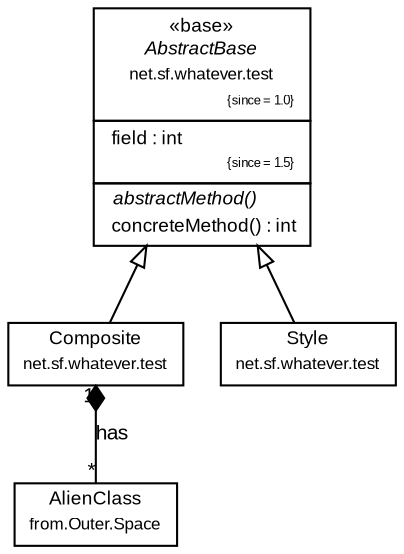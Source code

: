 #!/usr/local/bin/dot
#
# Class diagram 
# Generated by UMLGraph version 281411 (http://www.spinellis.gr/umlgraph/)
#

digraph G {
graph [fontnames="svg"]
edge [fontname="arial",fontsize=10,labelfontname="arial",labelfontsize=10,color="black"];
node [fontname="arial",fontcolor="black",fontsize=9,shape=plaintext,margin=0,width=0,height=0];
nodesep=0.25;
ranksep=0.5;
// net.sf.whatever.test.AbstractBase
c112 [label=<<table title="net.sf.whatever.test.AbstractBase" border="0" cellborder="1" cellspacing="0" cellpadding="2"><tr><td><table border="0" cellspacing="0" cellpadding="1"><tr><td align="center" balign="center"> &#171;base&#187; </td></tr><tr><td align="center" balign="center"> <font face="arial"><i>AbstractBase</i></font> </td></tr><tr><td align="center" balign="center"> <font point-size="8.0">net.sf.whatever.test</font> </td></tr><tr><td align="right" balign="right"> <font face="arial" point-size="6.0">{since = 1.0}</font> </td></tr></table></td></tr><tr><td><table border="0" cellspacing="0" cellpadding="1"><tr><td align="left" balign="left">  field : int </td></tr><tr><td align="right" balign="right"> <font face="arial" point-size="6.0">{since = 1.5}</font> </td></tr></table></td></tr><tr><td><table border="0" cellspacing="0" cellpadding="1"><tr><td align="left" balign="left"> <i> abstractMethod()</i> </td></tr><tr><td align="left" balign="left">  concreteMethod() : int </td></tr></table></td></tr></table>>];
// net.sf.whatever.test.Composite
c113 [label=<<table title="net.sf.whatever.test.Composite" border="0" cellborder="1" cellspacing="0" cellpadding="2"><tr><td><table border="0" cellspacing="0" cellpadding="1"><tr><td align="center" balign="center"> <font face="arial">Composite</font> </td></tr><tr><td align="center" balign="center"> <font point-size="8.0">net.sf.whatever.test</font> </td></tr></table></td></tr></table>>];
// net.sf.whatever.test.Style
c114 [label=<<table title="net.sf.whatever.test.Style" border="0" cellborder="1" cellspacing="0" cellpadding="2"><tr><td><table border="0" cellspacing="0" cellpadding="1"><tr><td align="center" balign="center"> <font face="arial">Style</font> </td></tr><tr><td align="center" balign="center"> <font point-size="8.0">net.sf.whatever.test</font> </td></tr></table></td></tr></table>>];
// net.sf.whatever.test.Composite extends net.sf.whatever.test.AbstractBase
c112 -> c113 [arrowtail=empty,dir=back,weight=10];
// net.sf.whatever.test.Composite composed from.Outer.Space.AlienClass
c113 -> c115 [arrowhead=none,arrowtail=diamond,dir=back,weight=6,taillabel="1",label="has",headlabel="*"];
// net.sf.whatever.test.Style extends net.sf.whatever.test.AbstractBase
c112 -> c114 [arrowtail=empty,dir=back,weight=10];
// from.Outer.Space.AlienClass
c115[label=<<table title="from.Outer.Space.AlienClass" border="0" cellborder="1" cellspacing="0" cellpadding="2" href="http://docs.oracle.com/javase/7/docs/api/from/Outer.Space.AlienClass.html" target="_parent"><tr><td><table border="0" cellspacing="0" cellpadding="1"><tr><td align="center" balign="center"> <font face="arial">AlienClass</font> </td></tr><tr><td align="center" balign="center"> <font point-size="8.0">from.Outer.Space</font> </td></tr></table></td></tr></table>>];
}

